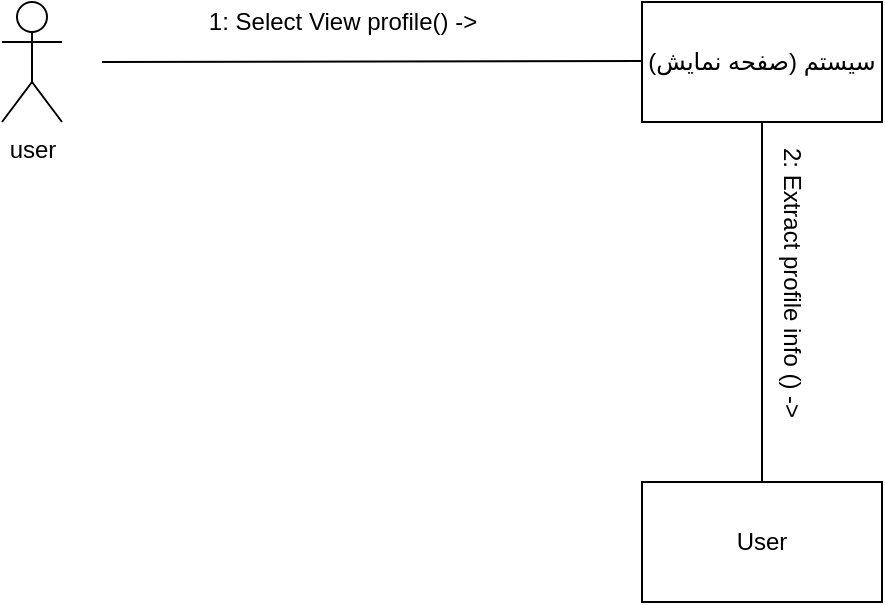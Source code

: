<mxfile version="14.0.1" type="github">
  <diagram id="1s_-3CCCufXnLnWCOW4D" name="Page-1">
    <mxGraphModel dx="786" dy="473" grid="1" gridSize="10" guides="1" tooltips="1" connect="1" arrows="1" fold="1" page="1" pageScale="1" pageWidth="850" pageHeight="1100" math="0" shadow="0">
      <root>
        <mxCell id="0" />
        <mxCell id="1" parent="0" />
        <mxCell id="Isn9Sq2b98Mdy9EWEm1q-1" value="user" style="shape=umlActor;verticalLabelPosition=bottom;verticalAlign=top;html=1;outlineConnect=0;" vertex="1" parent="1">
          <mxGeometry x="230" y="170" width="30" height="60" as="geometry" />
        </mxCell>
        <mxCell id="Isn9Sq2b98Mdy9EWEm1q-2" value="سیستم (صفحه نمایش)" style="rounded=0;whiteSpace=wrap;html=1;" vertex="1" parent="1">
          <mxGeometry x="550" y="170" width="120" height="60" as="geometry" />
        </mxCell>
        <mxCell id="Isn9Sq2b98Mdy9EWEm1q-4" value="" style="endArrow=none;html=1;" edge="1" parent="1">
          <mxGeometry width="50" height="50" relative="1" as="geometry">
            <mxPoint x="280" y="200" as="sourcePoint" />
            <mxPoint x="550" y="199.5" as="targetPoint" />
          </mxGeometry>
        </mxCell>
        <mxCell id="Isn9Sq2b98Mdy9EWEm1q-6" value="1: Select View profile() -&amp;gt;" style="text;html=1;align=center;verticalAlign=middle;resizable=0;points=[];autosize=1;" vertex="1" parent="1">
          <mxGeometry x="325" y="170" width="150" height="20" as="geometry" />
        </mxCell>
        <mxCell id="Isn9Sq2b98Mdy9EWEm1q-11" value="User" style="rounded=0;whiteSpace=wrap;html=1;" vertex="1" parent="1">
          <mxGeometry x="550" y="410" width="120" height="60" as="geometry" />
        </mxCell>
        <mxCell id="Isn9Sq2b98Mdy9EWEm1q-12" value="" style="endArrow=none;html=1;exitX=0.5;exitY=0;exitDx=0;exitDy=0;entryX=0.5;entryY=1;entryDx=0;entryDy=0;" edge="1" parent="1" source="Isn9Sq2b98Mdy9EWEm1q-11" target="Isn9Sq2b98Mdy9EWEm1q-2">
          <mxGeometry width="50" height="50" relative="1" as="geometry">
            <mxPoint x="380" y="270" as="sourcePoint" />
            <mxPoint x="430" y="220" as="targetPoint" />
          </mxGeometry>
        </mxCell>
        <mxCell id="Isn9Sq2b98Mdy9EWEm1q-13" value="2: Extract profile info () -&amp;gt;" style="text;html=1;align=center;verticalAlign=middle;resizable=0;points=[];autosize=1;rotation=90;" vertex="1" parent="1">
          <mxGeometry x="550" y="300" width="150" height="20" as="geometry" />
        </mxCell>
      </root>
    </mxGraphModel>
  </diagram>
</mxfile>
